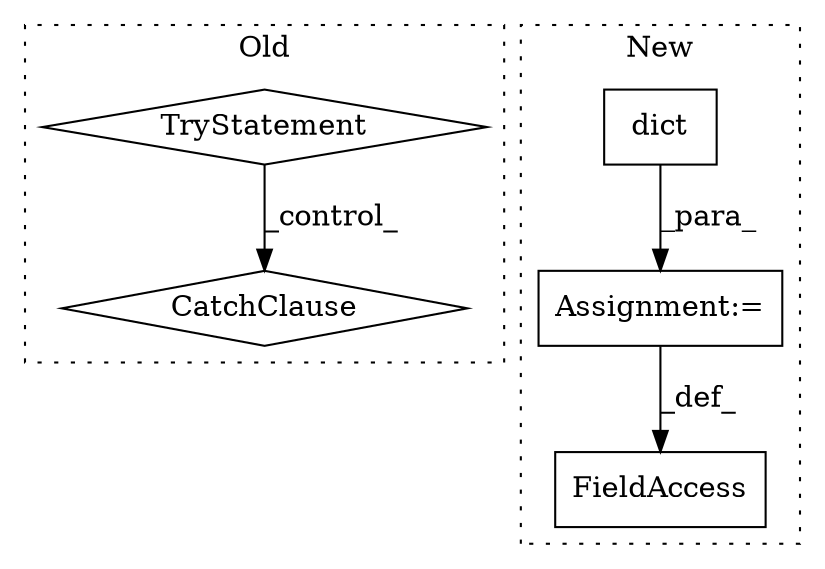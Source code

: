digraph G {
subgraph cluster0 {
1 [label="CatchClause" a="12" s="1033,1053" l="11,2" shape="diamond"];
3 [label="TryStatement" a="54" s="986" l="4" shape="diamond"];
label = "Old";
style="dotted";
}
subgraph cluster1 {
2 [label="dict" a="32" s="1725,1775" l="5,1" shape="box"];
4 [label="Assignment:=" a="7" s="1724" l="1" shape="box"];
5 [label="FieldAccess" a="22" s="1710" l="14" shape="box"];
label = "New";
style="dotted";
}
2 -> 4 [label="_para_"];
3 -> 1 [label="_control_"];
4 -> 5 [label="_def_"];
}